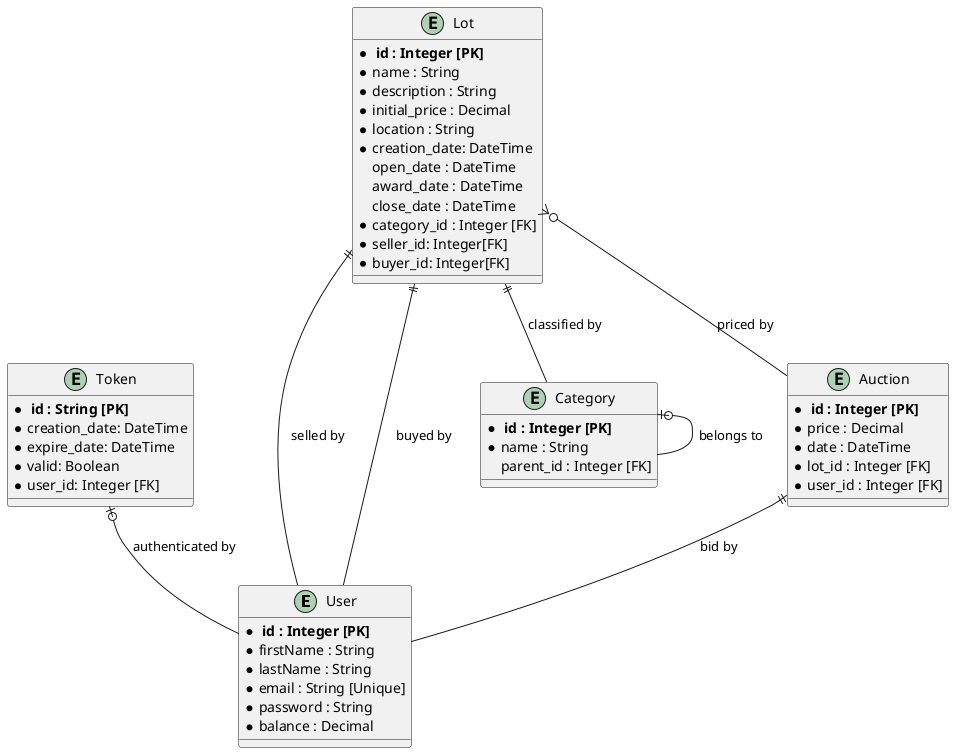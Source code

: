  @startuml

entity User {
    * ** id : Integer [PK] **
    * firstName : String
    * lastName : String
    * email : String [Unique]
    * password : String
    * balance : Decimal
}

entity Token {
    * ** id : String [PK] **
    * creation_date: DateTime
    * expire_date: DateTime
    * valid: Boolean
    * user_id: Integer [FK]
}
Token |o-- User : authenticated by

entity Category {
    * ** id : Integer [PK] **
    * name : String
    parent_id : Integer [FK]
}
Category |o-- Category : belongs to

entity Lot {
    * ** id : Integer [PK] **
    * name : String
    * description : String
    * initial_price : Decimal
    * location : String
    * creation_date: DateTime
    open_date : DateTime
    award_date : DateTime
    close_date : DateTime
    * category_id : Integer [FK]
    * seller_id: Integer[FK]
    * buyer_id: Integer[FK]
}
Lot ||-- Category : classified by
Lot ||-- User : selled by
Lot ||-- User : buyed by

entity Auction {
    * ** id : Integer [PK] **
    * price : Decimal
    * date : DateTime
    * lot_id : Integer [FK]
    * user_id : Integer [FK]
}
Lot }o-- Auction : priced by
Auction ||-- User : bid by
@enduml